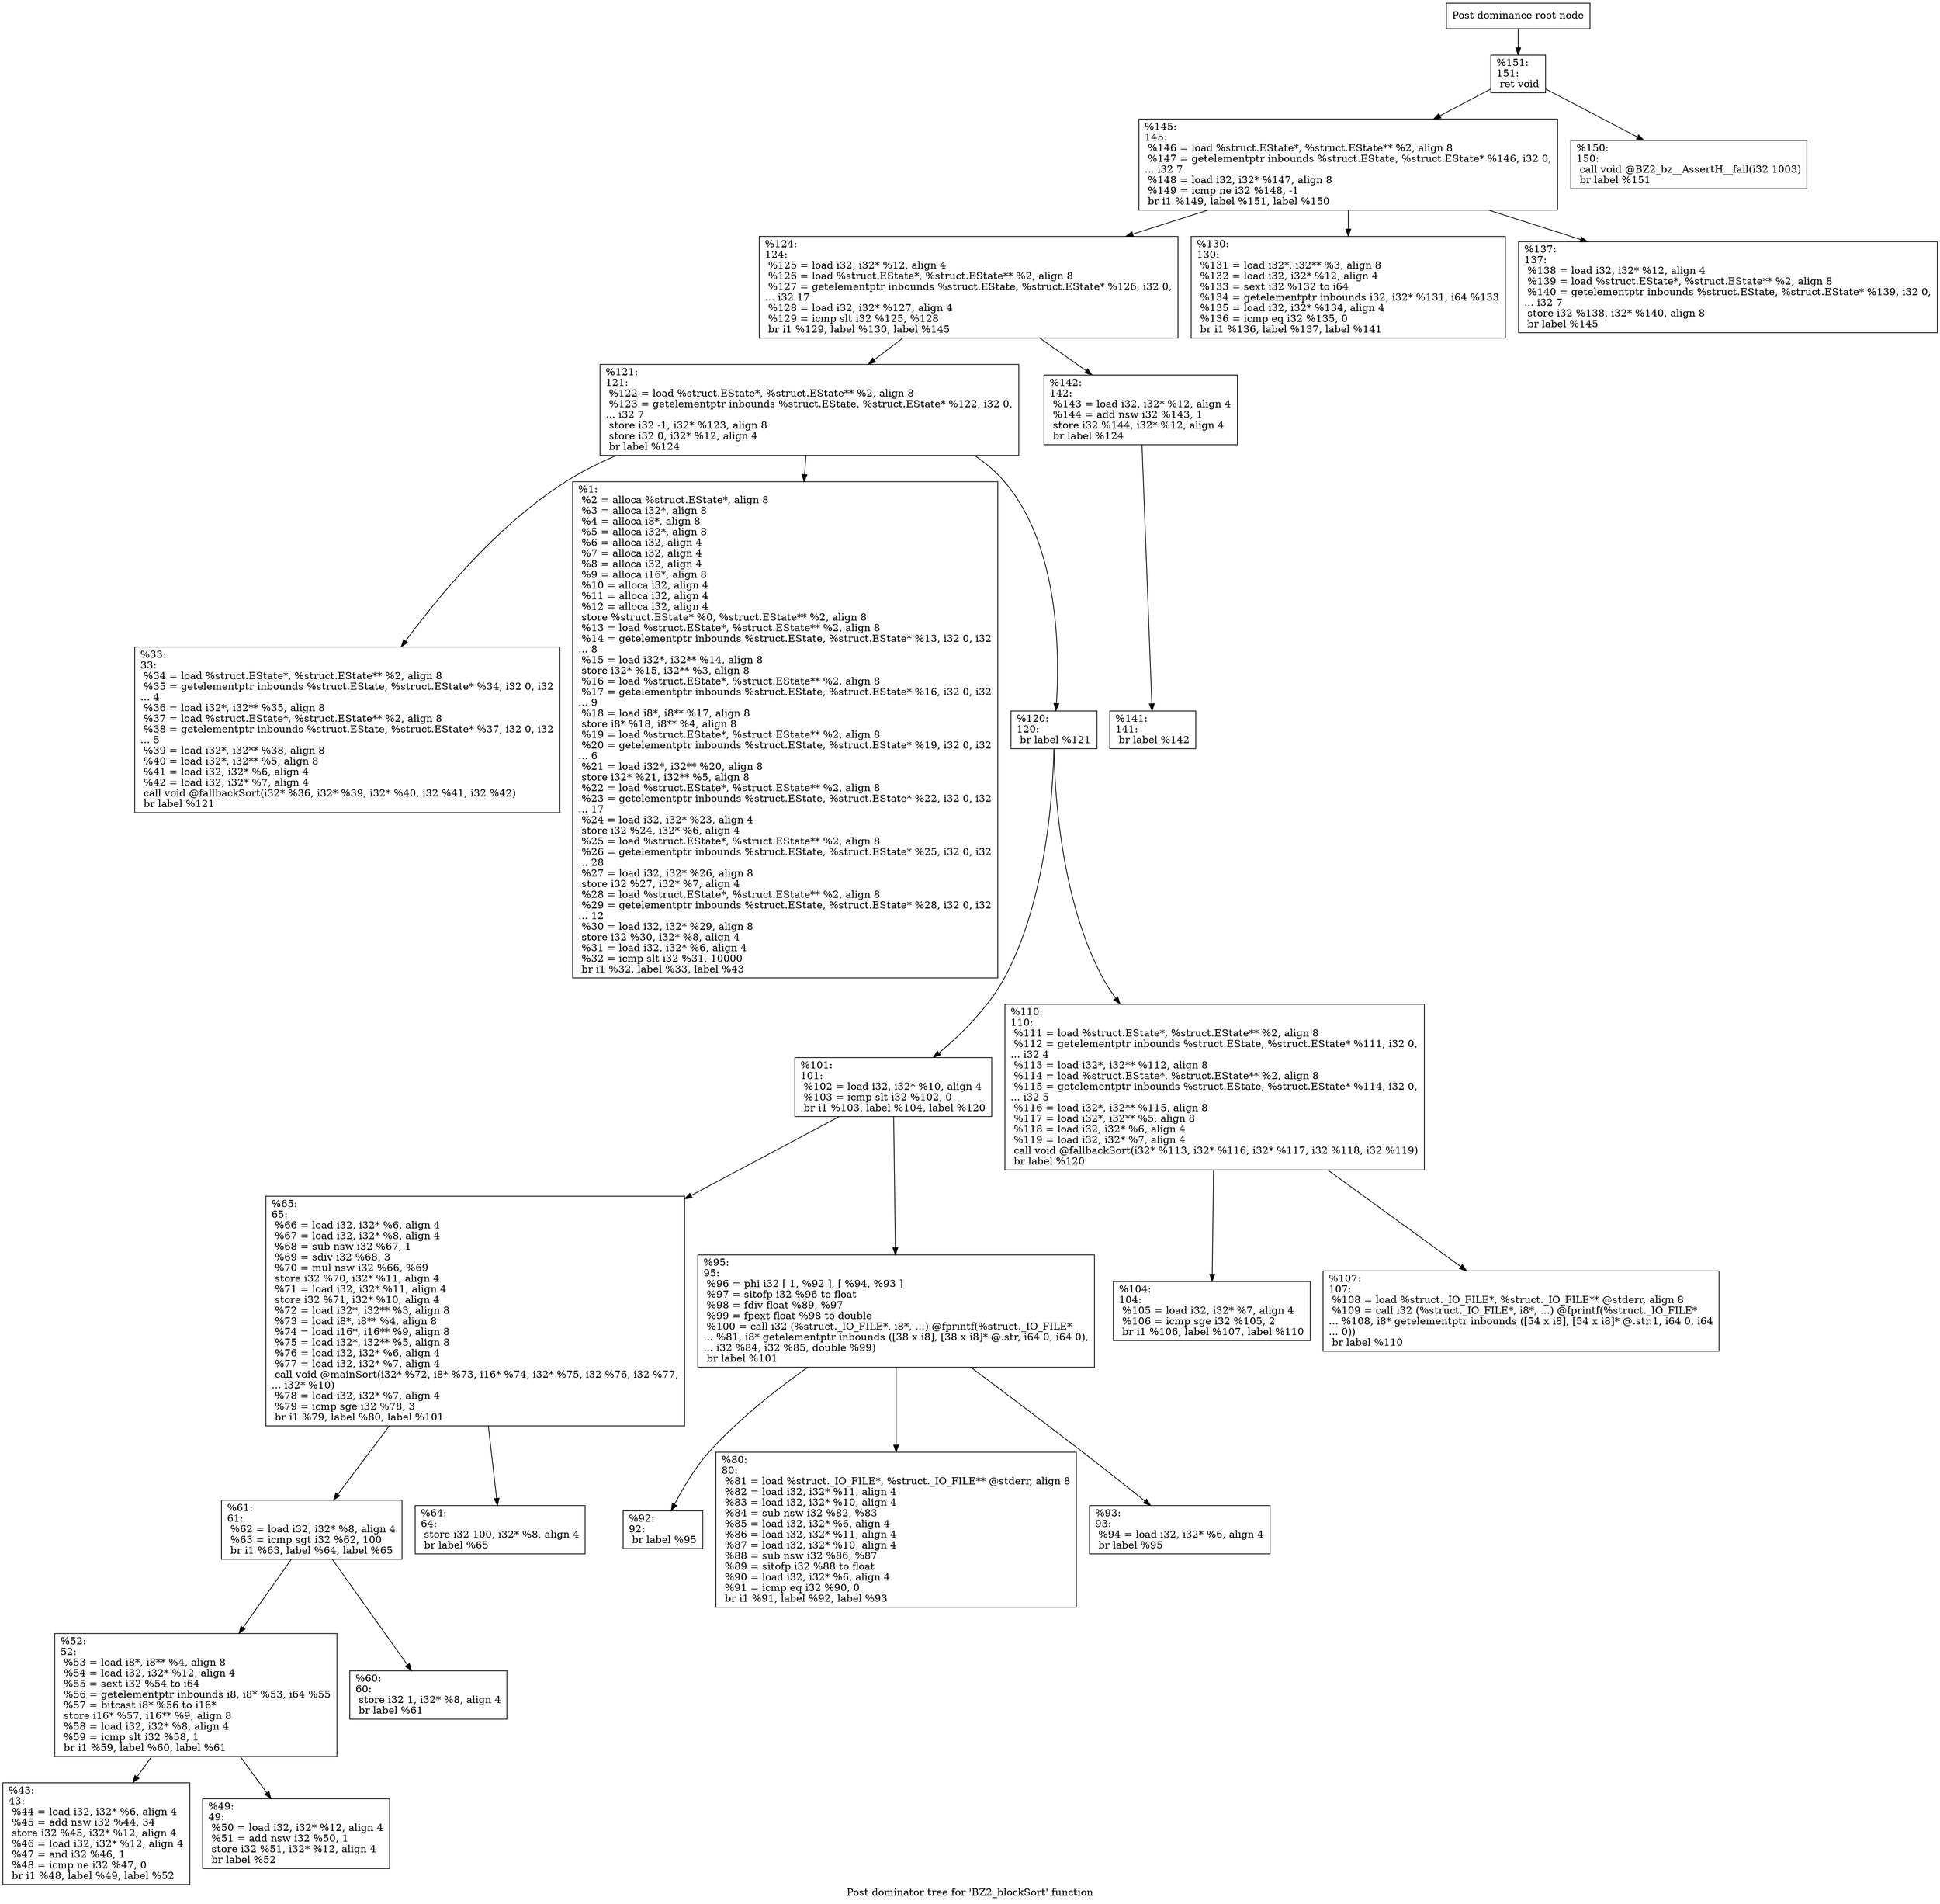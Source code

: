 digraph "Post dominator tree for 'BZ2_blockSort' function" {
	label="Post dominator tree for 'BZ2_blockSort' function";

	Node0x16141b0 [shape=record,label="{Post dominance root node}"];
	Node0x16141b0 -> Node0x13b4c80;
	Node0x13b4c80 [shape=record,label="{%151:\l151:                                              \l  ret void\l}"];
	Node0x13b4c80 -> Node0x13e2590;
	Node0x13b4c80 -> Node0x1664540;
	Node0x13e2590 [shape=record,label="{%145:\l145:                                              \l  %146 = load %struct.EState*, %struct.EState** %2, align 8\l  %147 = getelementptr inbounds %struct.EState, %struct.EState* %146, i32 0,\l... i32 7\l  %148 = load i32, i32* %147, align 8\l  %149 = icmp ne i32 %148, -1\l  br i1 %149, label %151, label %150\l}"];
	Node0x13e2590 -> Node0x13dec40;
	Node0x13e2590 -> Node0x16d0050;
	Node0x13e2590 -> Node0x147f140;
	Node0x13dec40 [shape=record,label="{%124:\l124:                                              \l  %125 = load i32, i32* %12, align 4\l  %126 = load %struct.EState*, %struct.EState** %2, align 8\l  %127 = getelementptr inbounds %struct.EState, %struct.EState* %126, i32 0,\l... i32 17\l  %128 = load i32, i32* %127, align 4\l  %129 = icmp slt i32 %125, %128\l  br i1 %129, label %130, label %145\l}"];
	Node0x13dec40 -> Node0x1604c50;
	Node0x13dec40 -> Node0x16abbf0;
	Node0x1604c50 [shape=record,label="{%121:\l121:                                              \l  %122 = load %struct.EState*, %struct.EState** %2, align 8\l  %123 = getelementptr inbounds %struct.EState, %struct.EState* %122, i32 0,\l... i32 7\l  store i32 -1, i32* %123, align 8\l  store i32 0, i32* %12, align 4\l  br label %124\l}"];
	Node0x1604c50 -> Node0x13a3fe0;
	Node0x1604c50 -> Node0x138ea80;
	Node0x1604c50 -> Node0x15f9cc0;
	Node0x13a3fe0 [shape=record,label="{%33:\l33:                                               \l  %34 = load %struct.EState*, %struct.EState** %2, align 8\l  %35 = getelementptr inbounds %struct.EState, %struct.EState* %34, i32 0, i32\l... 4\l  %36 = load i32*, i32** %35, align 8\l  %37 = load %struct.EState*, %struct.EState** %2, align 8\l  %38 = getelementptr inbounds %struct.EState, %struct.EState* %37, i32 0, i32\l... 5\l  %39 = load i32*, i32** %38, align 8\l  %40 = load i32*, i32** %5, align 8\l  %41 = load i32, i32* %6, align 4\l  %42 = load i32, i32* %7, align 4\l  call void @fallbackSort(i32* %36, i32* %39, i32* %40, i32 %41, i32 %42)\l  br label %121\l}"];
	Node0x138ea80 [shape=record,label="{%1:\l  %2 = alloca %struct.EState*, align 8\l  %3 = alloca i32*, align 8\l  %4 = alloca i8*, align 8\l  %5 = alloca i32*, align 8\l  %6 = alloca i32, align 4\l  %7 = alloca i32, align 4\l  %8 = alloca i32, align 4\l  %9 = alloca i16*, align 8\l  %10 = alloca i32, align 4\l  %11 = alloca i32, align 4\l  %12 = alloca i32, align 4\l  store %struct.EState* %0, %struct.EState** %2, align 8\l  %13 = load %struct.EState*, %struct.EState** %2, align 8\l  %14 = getelementptr inbounds %struct.EState, %struct.EState* %13, i32 0, i32\l... 8\l  %15 = load i32*, i32** %14, align 8\l  store i32* %15, i32** %3, align 8\l  %16 = load %struct.EState*, %struct.EState** %2, align 8\l  %17 = getelementptr inbounds %struct.EState, %struct.EState* %16, i32 0, i32\l... 9\l  %18 = load i8*, i8** %17, align 8\l  store i8* %18, i8** %4, align 8\l  %19 = load %struct.EState*, %struct.EState** %2, align 8\l  %20 = getelementptr inbounds %struct.EState, %struct.EState* %19, i32 0, i32\l... 6\l  %21 = load i32*, i32** %20, align 8\l  store i32* %21, i32** %5, align 8\l  %22 = load %struct.EState*, %struct.EState** %2, align 8\l  %23 = getelementptr inbounds %struct.EState, %struct.EState* %22, i32 0, i32\l... 17\l  %24 = load i32, i32* %23, align 4\l  store i32 %24, i32* %6, align 4\l  %25 = load %struct.EState*, %struct.EState** %2, align 8\l  %26 = getelementptr inbounds %struct.EState, %struct.EState* %25, i32 0, i32\l... 28\l  %27 = load i32, i32* %26, align 8\l  store i32 %27, i32* %7, align 4\l  %28 = load %struct.EState*, %struct.EState** %2, align 8\l  %29 = getelementptr inbounds %struct.EState, %struct.EState* %28, i32 0, i32\l... 12\l  %30 = load i32, i32* %29, align 8\l  store i32 %30, i32* %8, align 4\l  %31 = load i32, i32* %6, align 4\l  %32 = icmp slt i32 %31, 10000\l  br i1 %32, label %33, label %43\l}"];
	Node0x15f9cc0 [shape=record,label="{%120:\l120:                                              \l  br label %121\l}"];
	Node0x15f9cc0 -> Node0x1602550;
	Node0x15f9cc0 -> Node0x1634d10;
	Node0x1602550 [shape=record,label="{%101:\l101:                                              \l  %102 = load i32, i32* %10, align 4\l  %103 = icmp slt i32 %102, 0\l  br i1 %103, label %104, label %120\l}"];
	Node0x1602550 -> Node0x13df490;
	Node0x1602550 -> Node0x15d6ea0;
	Node0x13df490 [shape=record,label="{%65:\l65:                                               \l  %66 = load i32, i32* %6, align 4\l  %67 = load i32, i32* %8, align 4\l  %68 = sub nsw i32 %67, 1\l  %69 = sdiv i32 %68, 3\l  %70 = mul nsw i32 %66, %69\l  store i32 %70, i32* %11, align 4\l  %71 = load i32, i32* %11, align 4\l  store i32 %71, i32* %10, align 4\l  %72 = load i32*, i32** %3, align 8\l  %73 = load i8*, i8** %4, align 8\l  %74 = load i16*, i16** %9, align 8\l  %75 = load i32*, i32** %5, align 8\l  %76 = load i32, i32* %6, align 4\l  %77 = load i32, i32* %7, align 4\l  call void @mainSort(i32* %72, i8* %73, i16* %74, i32* %75, i32 %76, i32 %77,\l... i32* %10)\l  %78 = load i32, i32* %7, align 4\l  %79 = icmp sge i32 %78, 3\l  br i1 %79, label %80, label %101\l}"];
	Node0x13df490 -> Node0x147a310;
	Node0x13df490 -> Node0x15d7930;
	Node0x147a310 [shape=record,label="{%61:\l61:                                               \l  %62 = load i32, i32* %8, align 4\l  %63 = icmp sgt i32 %62, 100\l  br i1 %63, label %64, label %65\l}"];
	Node0x147a310 -> Node0x1584760;
	Node0x147a310 -> Node0x15b9e20;
	Node0x1584760 [shape=record,label="{%52:\l52:                                               \l  %53 = load i8*, i8** %4, align 8\l  %54 = load i32, i32* %12, align 4\l  %55 = sext i32 %54 to i64\l  %56 = getelementptr inbounds i8, i8* %53, i64 %55\l  %57 = bitcast i8* %56 to i16*\l  store i16* %57, i16** %9, align 8\l  %58 = load i32, i32* %8, align 4\l  %59 = icmp slt i32 %58, 1\l  br i1 %59, label %60, label %61\l}"];
	Node0x1584760 -> Node0x155fbe0;
	Node0x1584760 -> Node0x13b4870;
	Node0x155fbe0 [shape=record,label="{%43:\l43:                                               \l  %44 = load i32, i32* %6, align 4\l  %45 = add nsw i32 %44, 34\l  store i32 %45, i32* %12, align 4\l  %46 = load i32, i32* %12, align 4\l  %47 = and i32 %46, 1\l  %48 = icmp ne i32 %47, 0\l  br i1 %48, label %49, label %52\l}"];
	Node0x13b4870 [shape=record,label="{%49:\l49:                                               \l  %50 = load i32, i32* %12, align 4\l  %51 = add nsw i32 %50, 1\l  store i32 %51, i32* %12, align 4\l  br label %52\l}"];
	Node0x15b9e20 [shape=record,label="{%60:\l60:                                               \l  store i32 1, i32* %8, align 4\l  br label %61\l}"];
	Node0x15d7930 [shape=record,label="{%64:\l64:                                               \l  store i32 100, i32* %8, align 4\l  br label %65\l}"];
	Node0x15d6ea0 [shape=record,label="{%95:\l95:                                               \l  %96 = phi i32 [ 1, %92 ], [ %94, %93 ]\l  %97 = sitofp i32 %96 to float\l  %98 = fdiv float %89, %97\l  %99 = fpext float %98 to double\l  %100 = call i32 (%struct._IO_FILE*, i8*, ...) @fprintf(%struct._IO_FILE*\l... %81, i8* getelementptr inbounds ([38 x i8], [38 x i8]* @.str, i64 0, i64 0),\l... i32 %84, i32 %85, double %99)\l  br label %101\l}"];
	Node0x15d6ea0 -> Node0x143d8f0;
	Node0x15d6ea0 -> Node0x16d5d00;
	Node0x15d6ea0 -> Node0x15cf540;
	Node0x143d8f0 [shape=record,label="{%92:\l92:                                               \l  br label %95\l}"];
	Node0x16d5d00 [shape=record,label="{%80:\l80:                                               \l  %81 = load %struct._IO_FILE*, %struct._IO_FILE** @stderr, align 8\l  %82 = load i32, i32* %11, align 4\l  %83 = load i32, i32* %10, align 4\l  %84 = sub nsw i32 %82, %83\l  %85 = load i32, i32* %6, align 4\l  %86 = load i32, i32* %11, align 4\l  %87 = load i32, i32* %10, align 4\l  %88 = sub nsw i32 %86, %87\l  %89 = sitofp i32 %88 to float\l  %90 = load i32, i32* %6, align 4\l  %91 = icmp eq i32 %90, 0\l  br i1 %91, label %92, label %93\l}"];
	Node0x15cf540 [shape=record,label="{%93:\l93:                                               \l  %94 = load i32, i32* %6, align 4\l  br label %95\l}"];
	Node0x1634d10 [shape=record,label="{%110:\l110:                                              \l  %111 = load %struct.EState*, %struct.EState** %2, align 8\l  %112 = getelementptr inbounds %struct.EState, %struct.EState* %111, i32 0,\l... i32 4\l  %113 = load i32*, i32** %112, align 8\l  %114 = load %struct.EState*, %struct.EState** %2, align 8\l  %115 = getelementptr inbounds %struct.EState, %struct.EState* %114, i32 0,\l... i32 5\l  %116 = load i32*, i32** %115, align 8\l  %117 = load i32*, i32** %5, align 8\l  %118 = load i32, i32* %6, align 4\l  %119 = load i32, i32* %7, align 4\l  call void @fallbackSort(i32* %113, i32* %116, i32* %117, i32 %118, i32 %119)\l  br label %120\l}"];
	Node0x1634d10 -> Node0x1596b40;
	Node0x1634d10 -> Node0x1464000;
	Node0x1596b40 [shape=record,label="{%104:\l104:                                              \l  %105 = load i32, i32* %7, align 4\l  %106 = icmp sge i32 %105, 2\l  br i1 %106, label %107, label %110\l}"];
	Node0x1464000 [shape=record,label="{%107:\l107:                                              \l  %108 = load %struct._IO_FILE*, %struct._IO_FILE** @stderr, align 8\l  %109 = call i32 (%struct._IO_FILE*, i8*, ...) @fprintf(%struct._IO_FILE*\l... %108, i8* getelementptr inbounds ([54 x i8], [54 x i8]* @.str.1, i64 0, i64\l... 0))\l  br label %110\l}"];
	Node0x16abbf0 [shape=record,label="{%142:\l142:                                              \l  %143 = load i32, i32* %12, align 4\l  %144 = add nsw i32 %143, 1\l  store i32 %144, i32* %12, align 4\l  br label %124\l}"];
	Node0x16abbf0 -> Node0x1634b20;
	Node0x1634b20 [shape=record,label="{%141:\l141:                                              \l  br label %142\l}"];
	Node0x16d0050 [shape=record,label="{%130:\l130:                                              \l  %131 = load i32*, i32** %3, align 8\l  %132 = load i32, i32* %12, align 4\l  %133 = sext i32 %132 to i64\l  %134 = getelementptr inbounds i32, i32* %131, i64 %133\l  %135 = load i32, i32* %134, align 4\l  %136 = icmp eq i32 %135, 0\l  br i1 %136, label %137, label %141\l}"];
	Node0x147f140 [shape=record,label="{%137:\l137:                                              \l  %138 = load i32, i32* %12, align 4\l  %139 = load %struct.EState*, %struct.EState** %2, align 8\l  %140 = getelementptr inbounds %struct.EState, %struct.EState* %139, i32 0,\l... i32 7\l  store i32 %138, i32* %140, align 8\l  br label %145\l}"];
	Node0x1664540 [shape=record,label="{%150:\l150:                                              \l  call void @BZ2_bz__AssertH__fail(i32 1003)\l  br label %151\l}"];
}
